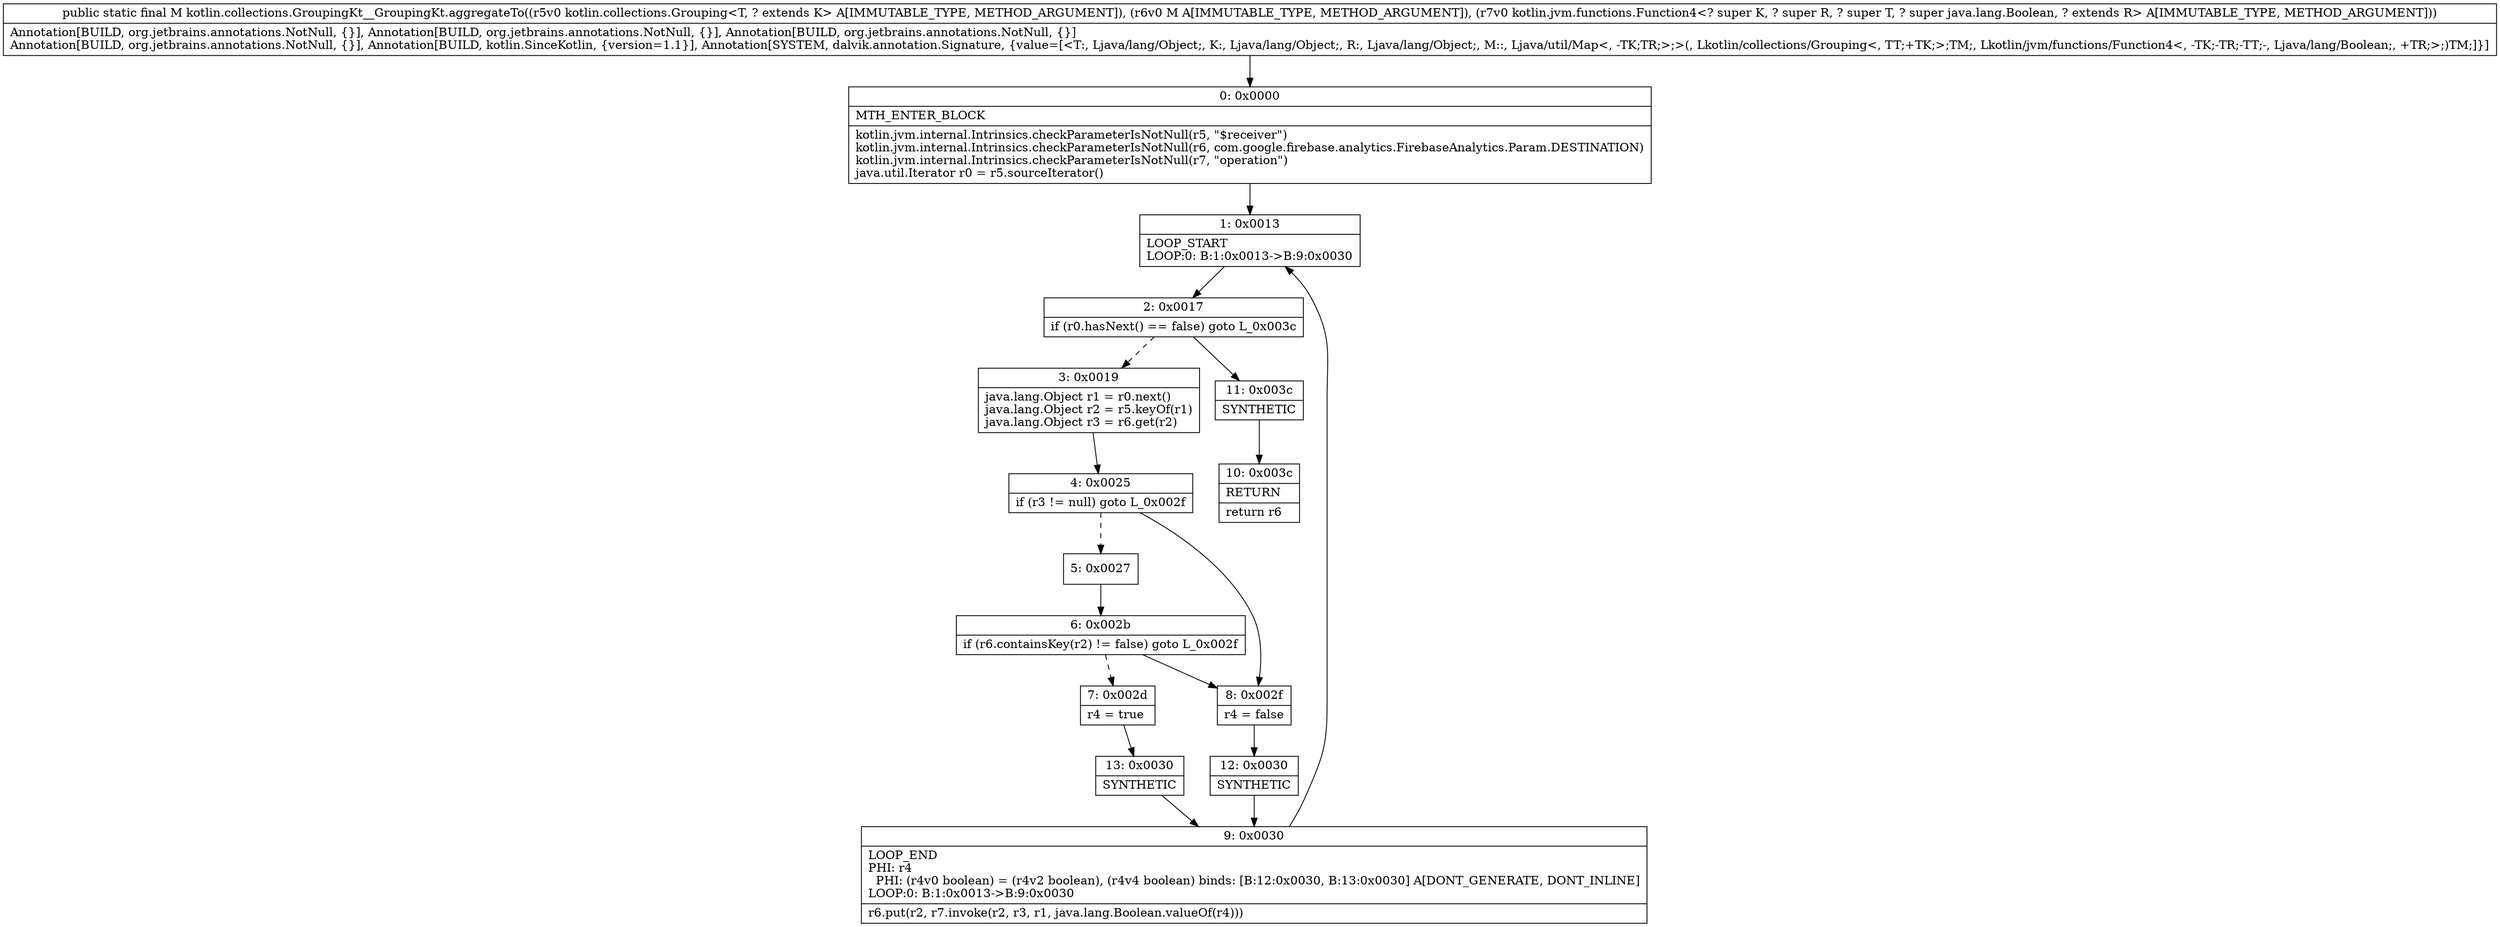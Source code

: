 digraph "CFG forkotlin.collections.GroupingKt__GroupingKt.aggregateTo(Lkotlin\/collections\/Grouping;Ljava\/util\/Map;Lkotlin\/jvm\/functions\/Function4;)Ljava\/util\/Map;" {
Node_0 [shape=record,label="{0\:\ 0x0000|MTH_ENTER_BLOCK\l|kotlin.jvm.internal.Intrinsics.checkParameterIsNotNull(r5, \"$receiver\")\lkotlin.jvm.internal.Intrinsics.checkParameterIsNotNull(r6, com.google.firebase.analytics.FirebaseAnalytics.Param.DESTINATION)\lkotlin.jvm.internal.Intrinsics.checkParameterIsNotNull(r7, \"operation\")\ljava.util.Iterator r0 = r5.sourceIterator()\l}"];
Node_1 [shape=record,label="{1\:\ 0x0013|LOOP_START\lLOOP:0: B:1:0x0013\-\>B:9:0x0030\l}"];
Node_2 [shape=record,label="{2\:\ 0x0017|if (r0.hasNext() == false) goto L_0x003c\l}"];
Node_3 [shape=record,label="{3\:\ 0x0019|java.lang.Object r1 = r0.next()\ljava.lang.Object r2 = r5.keyOf(r1)\ljava.lang.Object r3 = r6.get(r2)\l}"];
Node_4 [shape=record,label="{4\:\ 0x0025|if (r3 != null) goto L_0x002f\l}"];
Node_5 [shape=record,label="{5\:\ 0x0027}"];
Node_6 [shape=record,label="{6\:\ 0x002b|if (r6.containsKey(r2) != false) goto L_0x002f\l}"];
Node_7 [shape=record,label="{7\:\ 0x002d|r4 = true\l}"];
Node_8 [shape=record,label="{8\:\ 0x002f|r4 = false\l}"];
Node_9 [shape=record,label="{9\:\ 0x0030|LOOP_END\lPHI: r4 \l  PHI: (r4v0 boolean) = (r4v2 boolean), (r4v4 boolean) binds: [B:12:0x0030, B:13:0x0030] A[DONT_GENERATE, DONT_INLINE]\lLOOP:0: B:1:0x0013\-\>B:9:0x0030\l|r6.put(r2, r7.invoke(r2, r3, r1, java.lang.Boolean.valueOf(r4)))\l}"];
Node_10 [shape=record,label="{10\:\ 0x003c|RETURN\l|return r6\l}"];
Node_11 [shape=record,label="{11\:\ 0x003c|SYNTHETIC\l}"];
Node_12 [shape=record,label="{12\:\ 0x0030|SYNTHETIC\l}"];
Node_13 [shape=record,label="{13\:\ 0x0030|SYNTHETIC\l}"];
MethodNode[shape=record,label="{public static final M kotlin.collections.GroupingKt__GroupingKt.aggregateTo((r5v0 kotlin.collections.Grouping\<T, ? extends K\> A[IMMUTABLE_TYPE, METHOD_ARGUMENT]), (r6v0 M A[IMMUTABLE_TYPE, METHOD_ARGUMENT]), (r7v0 kotlin.jvm.functions.Function4\<? super K, ? super R, ? super T, ? super java.lang.Boolean, ? extends R\> A[IMMUTABLE_TYPE, METHOD_ARGUMENT]))  | Annotation[BUILD, org.jetbrains.annotations.NotNull, \{\}], Annotation[BUILD, org.jetbrains.annotations.NotNull, \{\}], Annotation[BUILD, org.jetbrains.annotations.NotNull, \{\}]\lAnnotation[BUILD, org.jetbrains.annotations.NotNull, \{\}], Annotation[BUILD, kotlin.SinceKotlin, \{version=1.1\}], Annotation[SYSTEM, dalvik.annotation.Signature, \{value=[\<T:, Ljava\/lang\/Object;, K:, Ljava\/lang\/Object;, R:, Ljava\/lang\/Object;, M::, Ljava\/util\/Map\<, \-TK;TR;\>;\>(, Lkotlin\/collections\/Grouping\<, TT;+TK;\>;TM;, Lkotlin\/jvm\/functions\/Function4\<, \-TK;\-TR;\-TT;\-, Ljava\/lang\/Boolean;, +TR;\>;)TM;]\}]\l}"];
MethodNode -> Node_0;
Node_0 -> Node_1;
Node_1 -> Node_2;
Node_2 -> Node_3[style=dashed];
Node_2 -> Node_11;
Node_3 -> Node_4;
Node_4 -> Node_5[style=dashed];
Node_4 -> Node_8;
Node_5 -> Node_6;
Node_6 -> Node_7[style=dashed];
Node_6 -> Node_8;
Node_7 -> Node_13;
Node_8 -> Node_12;
Node_9 -> Node_1;
Node_11 -> Node_10;
Node_12 -> Node_9;
Node_13 -> Node_9;
}

